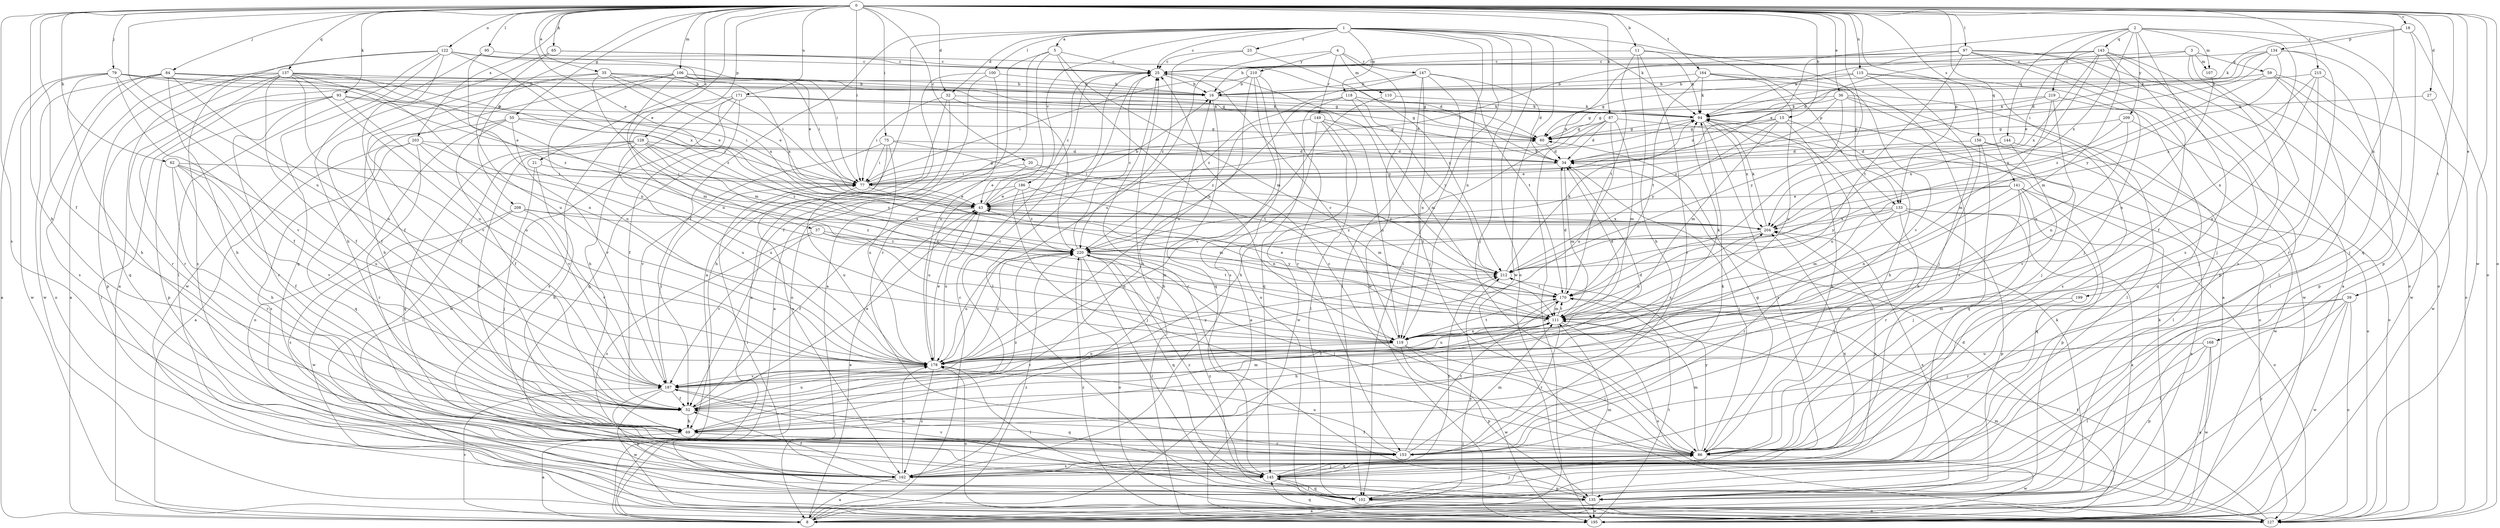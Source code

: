 strict digraph  {
0;
1;
2;
3;
4;
5;
8;
11;
15;
16;
18;
20;
21;
23;
25;
27;
32;
34;
35;
36;
37;
39;
43;
52;
55;
59;
60;
62;
65;
69;
75;
77;
79;
84;
86;
87;
93;
94;
95;
97;
100;
102;
106;
107;
110;
111;
115;
118;
119;
122;
127;
128;
133;
134;
135;
137;
141;
143;
144;
145;
147;
149;
153;
156;
162;
164;
168;
170;
171;
178;
186;
187;
195;
199;
203;
204;
208;
209;
210;
212;
215;
219;
220;
0 -> 11  [label=b];
0 -> 15  [label=b];
0 -> 18  [label=c];
0 -> 20  [label=c];
0 -> 21  [label=c];
0 -> 27  [label=d];
0 -> 32  [label=d];
0 -> 35  [label=e];
0 -> 36  [label=e];
0 -> 37  [label=e];
0 -> 39  [label=e];
0 -> 43  [label=e];
0 -> 52  [label=f];
0 -> 55  [label=g];
0 -> 62  [label=h];
0 -> 65  [label=h];
0 -> 69  [label=h];
0 -> 75  [label=i];
0 -> 77  [label=i];
0 -> 79  [label=j];
0 -> 84  [label=j];
0 -> 87  [label=k];
0 -> 93  [label=k];
0 -> 95  [label=l];
0 -> 97  [label=l];
0 -> 106  [label=m];
0 -> 115  [label=n];
0 -> 122  [label=o];
0 -> 127  [label=o];
0 -> 128  [label=p];
0 -> 133  [label=p];
0 -> 137  [label=q];
0 -> 141  [label=q];
0 -> 156  [label=s];
0 -> 162  [label=s];
0 -> 164  [label=t];
0 -> 168  [label=t];
0 -> 170  [label=t];
0 -> 171  [label=u];
0 -> 178  [label=u];
0 -> 195  [label=w];
0 -> 199  [label=x];
0 -> 203  [label=x];
0 -> 208  [label=y];
0 -> 215  [label=z];
1 -> 5  [label=a];
1 -> 8  [label=a];
1 -> 23  [label=c];
1 -> 25  [label=c];
1 -> 32  [label=d];
1 -> 52  [label=f];
1 -> 86  [label=j];
1 -> 94  [label=k];
1 -> 100  [label=l];
1 -> 102  [label=l];
1 -> 118  [label=n];
1 -> 119  [label=n];
1 -> 127  [label=o];
1 -> 133  [label=p];
1 -> 186  [label=v];
1 -> 195  [label=w];
2 -> 43  [label=e];
2 -> 107  [label=m];
2 -> 119  [label=n];
2 -> 143  [label=q];
2 -> 144  [label=q];
2 -> 145  [label=q];
2 -> 162  [label=s];
2 -> 204  [label=x];
2 -> 209  [label=y];
2 -> 219  [label=z];
3 -> 16  [label=b];
3 -> 34  [label=d];
3 -> 59  [label=g];
3 -> 86  [label=j];
3 -> 107  [label=m];
3 -> 162  [label=s];
4 -> 110  [label=m];
4 -> 147  [label=r];
4 -> 149  [label=r];
4 -> 178  [label=u];
4 -> 195  [label=w];
4 -> 210  [label=y];
5 -> 8  [label=a];
5 -> 25  [label=c];
5 -> 52  [label=f];
5 -> 111  [label=m];
5 -> 119  [label=n];
5 -> 153  [label=r];
8 -> 25  [label=c];
8 -> 43  [label=e];
8 -> 94  [label=k];
8 -> 187  [label=v];
8 -> 212  [label=y];
8 -> 220  [label=z];
11 -> 25  [label=c];
11 -> 69  [label=h];
11 -> 94  [label=k];
11 -> 133  [label=p];
11 -> 153  [label=r];
11 -> 170  [label=t];
15 -> 34  [label=d];
15 -> 60  [label=g];
15 -> 69  [label=h];
15 -> 111  [label=m];
15 -> 178  [label=u];
15 -> 212  [label=y];
16 -> 94  [label=k];
16 -> 145  [label=q];
18 -> 94  [label=k];
18 -> 127  [label=o];
18 -> 134  [label=p];
18 -> 135  [label=p];
20 -> 43  [label=e];
20 -> 77  [label=i];
20 -> 212  [label=y];
21 -> 69  [label=h];
21 -> 77  [label=i];
21 -> 86  [label=j];
23 -> 25  [label=c];
23 -> 212  [label=y];
23 -> 220  [label=z];
25 -> 16  [label=b];
25 -> 102  [label=l];
25 -> 212  [label=y];
27 -> 94  [label=k];
27 -> 195  [label=w];
32 -> 8  [label=a];
32 -> 69  [label=h];
32 -> 77  [label=i];
32 -> 94  [label=k];
32 -> 220  [label=z];
34 -> 77  [label=i];
34 -> 86  [label=j];
34 -> 111  [label=m];
35 -> 16  [label=b];
35 -> 43  [label=e];
35 -> 52  [label=f];
35 -> 60  [label=g];
35 -> 77  [label=i];
35 -> 111  [label=m];
35 -> 153  [label=r];
35 -> 204  [label=x];
36 -> 60  [label=g];
36 -> 86  [label=j];
36 -> 94  [label=k];
36 -> 102  [label=l];
36 -> 162  [label=s];
36 -> 212  [label=y];
36 -> 220  [label=z];
37 -> 111  [label=m];
37 -> 119  [label=n];
37 -> 162  [label=s];
37 -> 187  [label=v];
37 -> 220  [label=z];
39 -> 102  [label=l];
39 -> 111  [label=m];
39 -> 127  [label=o];
39 -> 135  [label=p];
39 -> 153  [label=r];
39 -> 195  [label=w];
43 -> 16  [label=b];
43 -> 25  [label=c];
43 -> 52  [label=f];
43 -> 178  [label=u];
43 -> 204  [label=x];
52 -> 25  [label=c];
52 -> 43  [label=e];
52 -> 69  [label=h];
52 -> 111  [label=m];
52 -> 178  [label=u];
55 -> 8  [label=a];
55 -> 52  [label=f];
55 -> 60  [label=g];
55 -> 77  [label=i];
55 -> 127  [label=o];
55 -> 187  [label=v];
59 -> 16  [label=b];
59 -> 102  [label=l];
59 -> 127  [label=o];
59 -> 195  [label=w];
59 -> 220  [label=z];
60 -> 34  [label=d];
62 -> 52  [label=f];
62 -> 69  [label=h];
62 -> 77  [label=i];
62 -> 153  [label=r];
62 -> 178  [label=u];
62 -> 187  [label=v];
65 -> 25  [label=c];
65 -> 34  [label=d];
65 -> 178  [label=u];
65 -> 195  [label=w];
69 -> 8  [label=a];
69 -> 86  [label=j];
69 -> 153  [label=r];
69 -> 220  [label=z];
75 -> 34  [label=d];
75 -> 77  [label=i];
75 -> 162  [label=s];
75 -> 170  [label=t];
75 -> 178  [label=u];
75 -> 187  [label=v];
77 -> 43  [label=e];
77 -> 60  [label=g];
77 -> 94  [label=k];
77 -> 111  [label=m];
77 -> 178  [label=u];
79 -> 8  [label=a];
79 -> 16  [label=b];
79 -> 43  [label=e];
79 -> 52  [label=f];
79 -> 60  [label=g];
79 -> 69  [label=h];
79 -> 187  [label=v];
79 -> 195  [label=w];
84 -> 16  [label=b];
84 -> 43  [label=e];
84 -> 69  [label=h];
84 -> 127  [label=o];
84 -> 162  [label=s];
84 -> 178  [label=u];
84 -> 195  [label=w];
84 -> 220  [label=z];
86 -> 25  [label=c];
86 -> 52  [label=f];
86 -> 60  [label=g];
86 -> 94  [label=k];
86 -> 111  [label=m];
86 -> 145  [label=q];
86 -> 162  [label=s];
86 -> 195  [label=w];
86 -> 212  [label=y];
87 -> 8  [label=a];
87 -> 34  [label=d];
87 -> 60  [label=g];
87 -> 69  [label=h];
87 -> 111  [label=m];
87 -> 127  [label=o];
87 -> 178  [label=u];
93 -> 77  [label=i];
93 -> 94  [label=k];
93 -> 102  [label=l];
93 -> 135  [label=p];
93 -> 153  [label=r];
93 -> 178  [label=u];
94 -> 60  [label=g];
94 -> 162  [label=s];
94 -> 204  [label=x];
95 -> 25  [label=c];
95 -> 69  [label=h];
95 -> 119  [label=n];
97 -> 8  [label=a];
97 -> 25  [label=c];
97 -> 43  [label=e];
97 -> 77  [label=i];
97 -> 86  [label=j];
97 -> 127  [label=o];
97 -> 135  [label=p];
97 -> 170  [label=t];
100 -> 8  [label=a];
100 -> 16  [label=b];
100 -> 127  [label=o];
100 -> 178  [label=u];
102 -> 86  [label=j];
102 -> 127  [label=o];
102 -> 145  [label=q];
106 -> 16  [label=b];
106 -> 52  [label=f];
106 -> 60  [label=g];
106 -> 69  [label=h];
106 -> 77  [label=i];
106 -> 119  [label=n];
106 -> 178  [label=u];
106 -> 204  [label=x];
107 -> 119  [label=n];
110 -> 94  [label=k];
110 -> 187  [label=v];
111 -> 34  [label=d];
111 -> 43  [label=e];
111 -> 69  [label=h];
111 -> 119  [label=n];
111 -> 127  [label=o];
111 -> 153  [label=r];
111 -> 170  [label=t];
111 -> 178  [label=u];
115 -> 8  [label=a];
115 -> 16  [label=b];
115 -> 60  [label=g];
115 -> 86  [label=j];
115 -> 195  [label=w];
118 -> 69  [label=h];
118 -> 94  [label=k];
118 -> 111  [label=m];
118 -> 145  [label=q];
118 -> 212  [label=y];
119 -> 25  [label=c];
119 -> 86  [label=j];
119 -> 94  [label=k];
119 -> 135  [label=p];
119 -> 170  [label=t];
119 -> 178  [label=u];
119 -> 187  [label=v];
119 -> 195  [label=w];
122 -> 8  [label=a];
122 -> 25  [label=c];
122 -> 43  [label=e];
122 -> 52  [label=f];
122 -> 77  [label=i];
122 -> 102  [label=l];
122 -> 145  [label=q];
122 -> 162  [label=s];
122 -> 204  [label=x];
127 -> 111  [label=m];
127 -> 145  [label=q];
127 -> 170  [label=t];
127 -> 178  [label=u];
127 -> 220  [label=z];
128 -> 34  [label=d];
128 -> 69  [label=h];
128 -> 102  [label=l];
128 -> 119  [label=n];
128 -> 145  [label=q];
128 -> 178  [label=u];
128 -> 212  [label=y];
128 -> 220  [label=z];
133 -> 8  [label=a];
133 -> 86  [label=j];
133 -> 111  [label=m];
133 -> 127  [label=o];
133 -> 135  [label=p];
133 -> 153  [label=r];
133 -> 204  [label=x];
133 -> 220  [label=z];
134 -> 25  [label=c];
134 -> 34  [label=d];
134 -> 77  [label=i];
134 -> 86  [label=j];
134 -> 94  [label=k];
134 -> 153  [label=r];
134 -> 212  [label=y];
135 -> 8  [label=a];
135 -> 25  [label=c];
135 -> 77  [label=i];
135 -> 111  [label=m];
135 -> 195  [label=w];
135 -> 204  [label=x];
135 -> 220  [label=z];
137 -> 8  [label=a];
137 -> 16  [label=b];
137 -> 52  [label=f];
137 -> 111  [label=m];
137 -> 119  [label=n];
137 -> 135  [label=p];
137 -> 145  [label=q];
137 -> 153  [label=r];
137 -> 178  [label=u];
137 -> 187  [label=v];
137 -> 220  [label=z];
141 -> 8  [label=a];
141 -> 43  [label=e];
141 -> 86  [label=j];
141 -> 119  [label=n];
141 -> 135  [label=p];
141 -> 145  [label=q];
141 -> 153  [label=r];
141 -> 212  [label=y];
143 -> 25  [label=c];
143 -> 43  [label=e];
143 -> 52  [label=f];
143 -> 94  [label=k];
143 -> 102  [label=l];
143 -> 111  [label=m];
143 -> 127  [label=o];
143 -> 204  [label=x];
143 -> 212  [label=y];
144 -> 34  [label=d];
144 -> 43  [label=e];
144 -> 102  [label=l];
144 -> 187  [label=v];
145 -> 86  [label=j];
145 -> 102  [label=l];
145 -> 135  [label=p];
145 -> 187  [label=v];
145 -> 204  [label=x];
145 -> 212  [label=y];
145 -> 220  [label=z];
147 -> 16  [label=b];
147 -> 34  [label=d];
147 -> 86  [label=j];
147 -> 102  [label=l];
147 -> 119  [label=n];
147 -> 170  [label=t];
147 -> 220  [label=z];
149 -> 8  [label=a];
149 -> 60  [label=g];
149 -> 102  [label=l];
149 -> 119  [label=n];
149 -> 195  [label=w];
149 -> 220  [label=z];
153 -> 94  [label=k];
153 -> 111  [label=m];
153 -> 170  [label=t];
153 -> 178  [label=u];
156 -> 34  [label=d];
156 -> 69  [label=h];
156 -> 127  [label=o];
156 -> 145  [label=q];
156 -> 195  [label=w];
162 -> 8  [label=a];
162 -> 16  [label=b];
162 -> 52  [label=f];
162 -> 178  [label=u];
162 -> 204  [label=x];
164 -> 16  [label=b];
164 -> 94  [label=k];
164 -> 162  [label=s];
164 -> 170  [label=t];
164 -> 178  [label=u];
164 -> 187  [label=v];
168 -> 8  [label=a];
168 -> 102  [label=l];
168 -> 135  [label=p];
168 -> 178  [label=u];
168 -> 195  [label=w];
170 -> 34  [label=d];
170 -> 43  [label=e];
170 -> 52  [label=f];
170 -> 111  [label=m];
171 -> 34  [label=d];
171 -> 52  [label=f];
171 -> 60  [label=g];
171 -> 69  [label=h];
171 -> 94  [label=k];
171 -> 145  [label=q];
171 -> 162  [label=s];
171 -> 195  [label=w];
178 -> 43  [label=e];
178 -> 102  [label=l];
178 -> 162  [label=s];
178 -> 187  [label=v];
178 -> 204  [label=x];
178 -> 212  [label=y];
178 -> 220  [label=z];
186 -> 43  [label=e];
186 -> 86  [label=j];
186 -> 111  [label=m];
186 -> 178  [label=u];
186 -> 220  [label=z];
187 -> 34  [label=d];
187 -> 52  [label=f];
187 -> 77  [label=i];
187 -> 135  [label=p];
187 -> 145  [label=q];
187 -> 195  [label=w];
195 -> 25  [label=c];
195 -> 34  [label=d];
195 -> 94  [label=k];
195 -> 170  [label=t];
199 -> 86  [label=j];
199 -> 111  [label=m];
203 -> 34  [label=d];
203 -> 145  [label=q];
203 -> 153  [label=r];
203 -> 162  [label=s];
203 -> 178  [label=u];
203 -> 187  [label=v];
204 -> 94  [label=k];
204 -> 119  [label=n];
204 -> 220  [label=z];
208 -> 162  [label=s];
208 -> 187  [label=v];
208 -> 195  [label=w];
208 -> 204  [label=x];
208 -> 220  [label=z];
209 -> 60  [label=g];
209 -> 119  [label=n];
209 -> 127  [label=o];
209 -> 204  [label=x];
210 -> 16  [label=b];
210 -> 77  [label=i];
210 -> 127  [label=o];
210 -> 153  [label=r];
210 -> 162  [label=s];
210 -> 178  [label=u];
212 -> 94  [label=k];
212 -> 170  [label=t];
215 -> 16  [label=b];
215 -> 86  [label=j];
215 -> 135  [label=p];
215 -> 178  [label=u];
215 -> 204  [label=x];
219 -> 60  [label=g];
219 -> 94  [label=k];
219 -> 111  [label=m];
219 -> 119  [label=n];
219 -> 145  [label=q];
220 -> 25  [label=c];
220 -> 86  [label=j];
220 -> 102  [label=l];
220 -> 127  [label=o];
220 -> 145  [label=q];
220 -> 170  [label=t];
220 -> 178  [label=u];
220 -> 212  [label=y];
}
